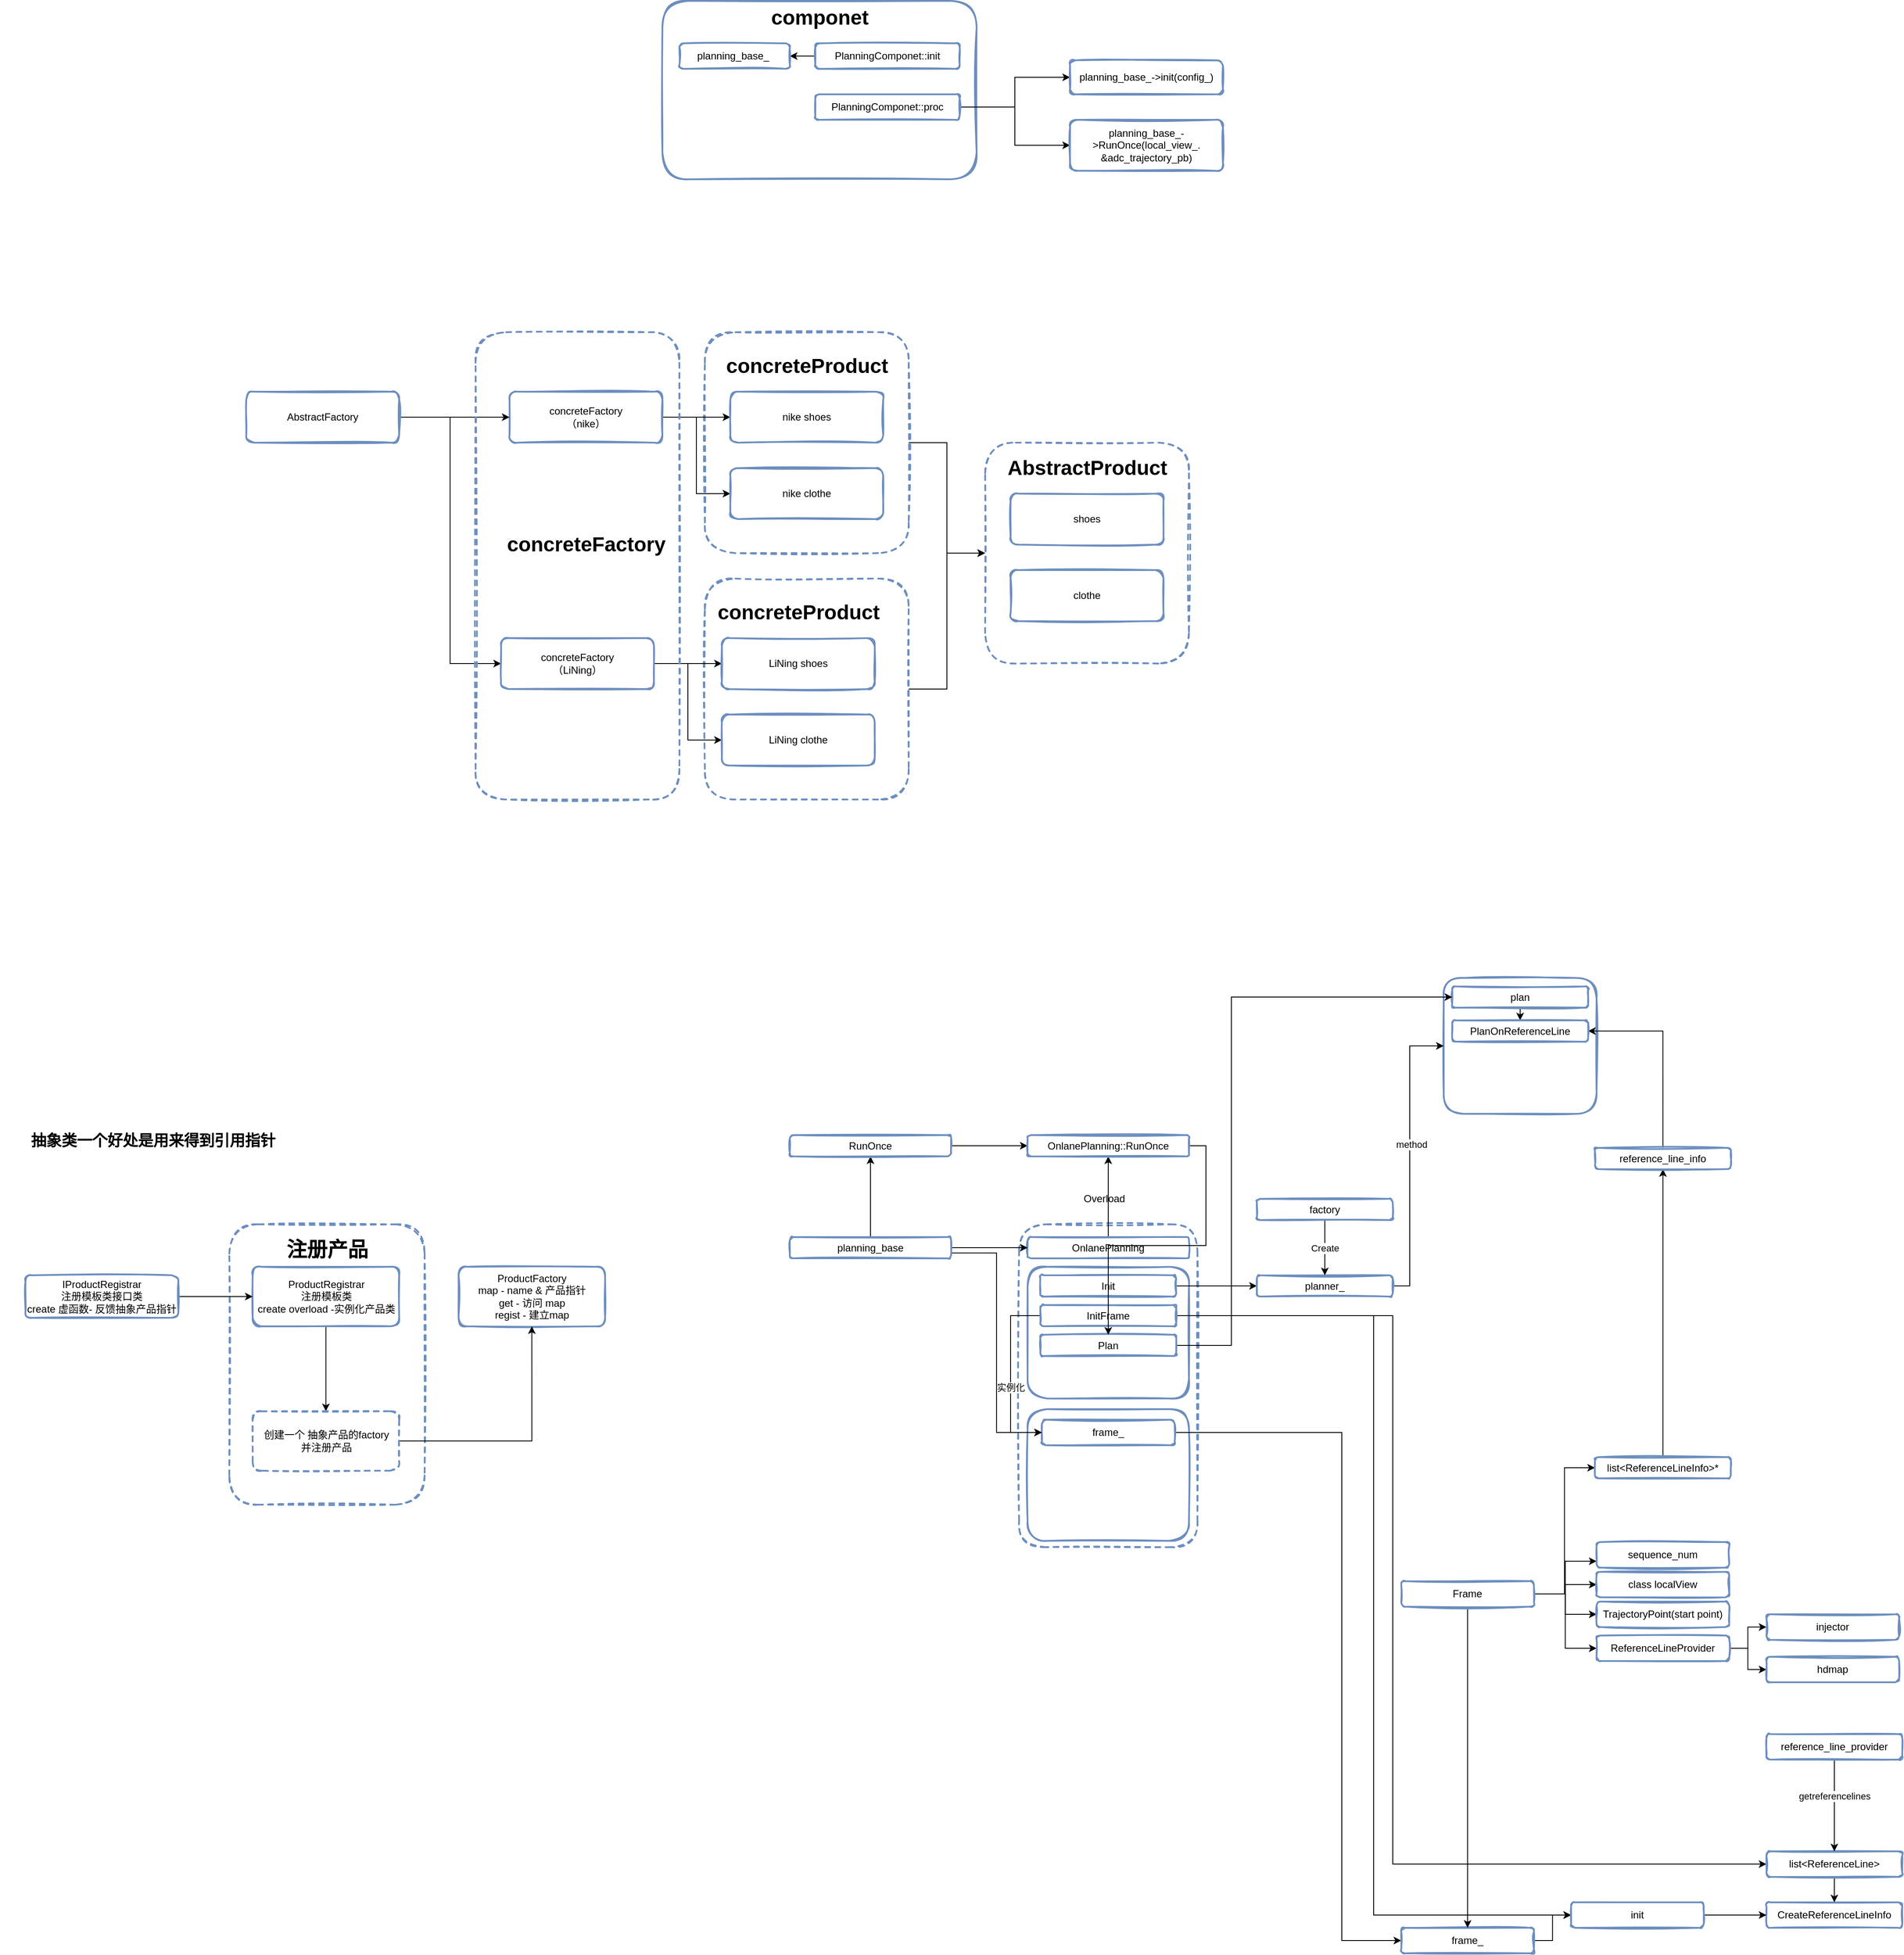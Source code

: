 <mxfile version="15.9.1" type="github">
  <diagram id="pH0H2jRkxLUIcXQToZAL" name="Page-1">
    <mxGraphModel dx="2918" dy="477" grid="1" gridSize="10" guides="1" tooltips="1" connect="1" arrows="1" fold="1" page="1" pageScale="1" pageWidth="827" pageHeight="1169" math="0" shadow="0">
      <root>
        <mxCell id="0" />
        <mxCell id="1" parent="0" />
        <mxCell id="OLF23gt5D9HU0IL08Yxz-53" value="" style="whiteSpace=wrap;html=1;rounded=1;strokeColor=#6c8ebf;strokeWidth=2;fillColor=none;sketch=1;fillWeight=4;hachureGap=8;hachureAngle=45;" vertex="1" parent="1">
          <mxGeometry x="800" y="1190" width="180" height="160" as="geometry" />
        </mxCell>
        <mxCell id="OLF23gt5D9HU0IL08Yxz-18" value="" style="whiteSpace=wrap;html=1;rounded=1;strokeColor=#6c8ebf;strokeWidth=2;fillColor=none;sketch=1;fillWeight=4;hachureGap=8;hachureAngle=45;dashed=1;" vertex="1" parent="1">
          <mxGeometry x="300" y="1480" width="210" height="380" as="geometry" />
        </mxCell>
        <mxCell id="OLF23gt5D9HU0IL08Yxz-21" value="" style="whiteSpace=wrap;html=1;rounded=1;strokeColor=#6c8ebf;strokeWidth=2;fillColor=none;sketch=1;fillWeight=4;hachureGap=8;hachureAngle=45;" vertex="1" parent="1">
          <mxGeometry x="310" y="1697.5" width="190" height="155" as="geometry" />
        </mxCell>
        <mxCell id="DG-uIiS_lhoE1edBFTsL-37" style="edgeStyle=orthogonalEdgeStyle;rounded=0;orthogonalLoop=1;jettySize=auto;html=1;exitX=1;exitY=0.5;exitDx=0;exitDy=0;entryX=0;entryY=0.5;entryDx=0;entryDy=0;" parent="1" source="DG-uIiS_lhoE1edBFTsL-33" target="DG-uIiS_lhoE1edBFTsL-19" edge="1">
          <mxGeometry relative="1" as="geometry" />
        </mxCell>
        <mxCell id="DG-uIiS_lhoE1edBFTsL-33" value="" style="whiteSpace=wrap;html=1;rounded=1;strokeColor=#6c8ebf;strokeWidth=2;fillColor=none;sketch=1;fillWeight=4;hachureGap=8;hachureAngle=45;dashed=1;" parent="1" vertex="1">
          <mxGeometry x="-70" y="720" width="240" height="260" as="geometry" />
        </mxCell>
        <mxCell id="DG-uIiS_lhoE1edBFTsL-36" style="edgeStyle=orthogonalEdgeStyle;rounded=0;orthogonalLoop=1;jettySize=auto;html=1;exitX=1;exitY=0.5;exitDx=0;exitDy=0;" parent="1" source="DG-uIiS_lhoE1edBFTsL-25" target="DG-uIiS_lhoE1edBFTsL-19" edge="1">
          <mxGeometry relative="1" as="geometry" />
        </mxCell>
        <mxCell id="DG-uIiS_lhoE1edBFTsL-25" value="" style="whiteSpace=wrap;html=1;rounded=1;strokeColor=#6c8ebf;strokeWidth=2;fillColor=none;sketch=1;fillWeight=4;hachureGap=8;hachureAngle=45;dashed=1;" parent="1" vertex="1">
          <mxGeometry x="-70" y="430" width="240" height="260" as="geometry" />
        </mxCell>
        <mxCell id="DG-uIiS_lhoE1edBFTsL-8" value="" style="rounded=1;whiteSpace=wrap;html=1;strokeWidth=2;fillWeight=4;hachureGap=8;hachureAngle=45;fillColor=none;sketch=1;strokeColor=#6c8ebf;" parent="1" vertex="1">
          <mxGeometry x="-120" y="40" width="370" height="210" as="geometry" />
        </mxCell>
        <mxCell id="DG-uIiS_lhoE1edBFTsL-3" value="" style="edgeStyle=orthogonalEdgeStyle;rounded=0;orthogonalLoop=1;jettySize=auto;html=1;" parent="1" source="DG-uIiS_lhoE1edBFTsL-1" target="DG-uIiS_lhoE1edBFTsL-2" edge="1">
          <mxGeometry relative="1" as="geometry" />
        </mxCell>
        <mxCell id="DG-uIiS_lhoE1edBFTsL-12" style="edgeStyle=orthogonalEdgeStyle;rounded=0;orthogonalLoop=1;jettySize=auto;html=1;exitX=1;exitY=0.5;exitDx=0;exitDy=0;entryX=0;entryY=0.5;entryDx=0;entryDy=0;" parent="1" source="DG-uIiS_lhoE1edBFTsL-1" target="DG-uIiS_lhoE1edBFTsL-10" edge="1">
          <mxGeometry relative="1" as="geometry" />
        </mxCell>
        <mxCell id="DG-uIiS_lhoE1edBFTsL-1" value="PlanningComponet::proc" style="rounded=1;whiteSpace=wrap;html=1;strokeWidth=2;fillWeight=4;hachureGap=8;hachureAngle=45;fillColor=none;sketch=1;strokeColor=#6c8ebf;" parent="1" vertex="1">
          <mxGeometry x="60" y="150" width="170" height="30" as="geometry" />
        </mxCell>
        <mxCell id="DG-uIiS_lhoE1edBFTsL-2" value="planning_base_-&amp;gt;init(config_)" style="whiteSpace=wrap;html=1;rounded=1;strokeColor=#6c8ebf;strokeWidth=2;fillColor=none;sketch=1;fillWeight=4;hachureGap=8;hachureAngle=45;" parent="1" vertex="1">
          <mxGeometry x="360" y="110" width="180" height="40" as="geometry" />
        </mxCell>
        <mxCell id="DG-uIiS_lhoE1edBFTsL-6" value="" style="edgeStyle=orthogonalEdgeStyle;rounded=0;orthogonalLoop=1;jettySize=auto;html=1;" parent="1" source="DG-uIiS_lhoE1edBFTsL-4" target="DG-uIiS_lhoE1edBFTsL-5" edge="1">
          <mxGeometry relative="1" as="geometry" />
        </mxCell>
        <mxCell id="DG-uIiS_lhoE1edBFTsL-4" value="PlanningComponet::init" style="rounded=1;whiteSpace=wrap;html=1;strokeWidth=2;fillWeight=4;hachureGap=8;hachureAngle=45;fillColor=none;sketch=1;strokeColor=#6c8ebf;" parent="1" vertex="1">
          <mxGeometry x="60" y="90" width="170" height="30" as="geometry" />
        </mxCell>
        <mxCell id="DG-uIiS_lhoE1edBFTsL-5" value="planning_base_&amp;nbsp;" style="rounded=1;whiteSpace=wrap;html=1;strokeWidth=2;fillWeight=4;hachureGap=8;hachureAngle=45;fillColor=none;sketch=1;strokeColor=#6c8ebf;" parent="1" vertex="1">
          <mxGeometry x="-100" y="90" width="130" height="30" as="geometry" />
        </mxCell>
        <mxCell id="DG-uIiS_lhoE1edBFTsL-9" value="componet" style="text;strokeColor=none;fillColor=none;html=1;fontSize=24;fontStyle=1;verticalAlign=middle;align=center;" parent="1" vertex="1">
          <mxGeometry x="15" y="40" width="100" height="40" as="geometry" />
        </mxCell>
        <mxCell id="DG-uIiS_lhoE1edBFTsL-10" value="planning_base_-&amp;gt;RunOnce(local_view_. &amp;amp;adc_trajectory_pb)" style="whiteSpace=wrap;html=1;rounded=1;strokeColor=#6c8ebf;strokeWidth=2;fillColor=none;sketch=1;fillWeight=4;hachureGap=8;hachureAngle=45;" parent="1" vertex="1">
          <mxGeometry x="360" y="180" width="180" height="60" as="geometry" />
        </mxCell>
        <mxCell id="DG-uIiS_lhoE1edBFTsL-15" value="" style="edgeStyle=orthogonalEdgeStyle;rounded=0;orthogonalLoop=1;jettySize=auto;html=1;exitX=1;exitY=0.5;exitDx=0;exitDy=0;" parent="1" source="DG-uIiS_lhoE1edBFTsL-13" target="DG-uIiS_lhoE1edBFTsL-14" edge="1">
          <mxGeometry relative="1" as="geometry">
            <mxPoint y="530" as="sourcePoint" />
          </mxGeometry>
        </mxCell>
        <mxCell id="DG-uIiS_lhoE1edBFTsL-17" style="edgeStyle=orthogonalEdgeStyle;rounded=0;orthogonalLoop=1;jettySize=auto;html=1;exitX=1;exitY=0.5;exitDx=0;exitDy=0;entryX=0;entryY=0.5;entryDx=0;entryDy=0;" parent="1" source="DG-uIiS_lhoE1edBFTsL-13" target="DG-uIiS_lhoE1edBFTsL-16" edge="1">
          <mxGeometry relative="1" as="geometry" />
        </mxCell>
        <mxCell id="DG-uIiS_lhoE1edBFTsL-13" value="concreteFactory&lt;br&gt;（nike）" style="whiteSpace=wrap;html=1;rounded=1;strokeColor=#6c8ebf;strokeWidth=2;fillColor=none;sketch=1;fillWeight=4;hachureGap=8;hachureAngle=45;" parent="1" vertex="1">
          <mxGeometry x="-300" y="500" width="180" height="60" as="geometry" />
        </mxCell>
        <mxCell id="DG-uIiS_lhoE1edBFTsL-14" value="nike shoes" style="whiteSpace=wrap;html=1;rounded=1;strokeColor=#6c8ebf;strokeWidth=2;fillColor=none;sketch=1;fillWeight=4;hachureGap=8;hachureAngle=45;" parent="1" vertex="1">
          <mxGeometry x="-40" y="500" width="180" height="60" as="geometry" />
        </mxCell>
        <mxCell id="DG-uIiS_lhoE1edBFTsL-16" value="nike clothe" style="whiteSpace=wrap;html=1;rounded=1;strokeColor=#6c8ebf;strokeWidth=2;fillColor=none;sketch=1;fillWeight=4;hachureGap=8;hachureAngle=45;" parent="1" vertex="1">
          <mxGeometry x="-40" y="590" width="180" height="60" as="geometry" />
        </mxCell>
        <mxCell id="DG-uIiS_lhoE1edBFTsL-22" style="edgeStyle=orthogonalEdgeStyle;rounded=0;orthogonalLoop=1;jettySize=auto;html=1;exitX=1;exitY=0.5;exitDx=0;exitDy=0;entryX=0;entryY=0.5;entryDx=0;entryDy=0;" parent="1" source="DG-uIiS_lhoE1edBFTsL-21" target="DG-uIiS_lhoE1edBFTsL-13" edge="1">
          <mxGeometry relative="1" as="geometry" />
        </mxCell>
        <mxCell id="DG-uIiS_lhoE1edBFTsL-24" style="edgeStyle=orthogonalEdgeStyle;rounded=0;orthogonalLoop=1;jettySize=auto;html=1;exitX=1;exitY=0.5;exitDx=0;exitDy=0;entryX=0;entryY=0.5;entryDx=0;entryDy=0;" parent="1" source="DG-uIiS_lhoE1edBFTsL-21" target="DG-uIiS_lhoE1edBFTsL-23" edge="1">
          <mxGeometry relative="1" as="geometry" />
        </mxCell>
        <mxCell id="DG-uIiS_lhoE1edBFTsL-21" value="AbstractFactory" style="whiteSpace=wrap;html=1;rounded=1;strokeColor=#6c8ebf;strokeWidth=2;fillColor=none;sketch=1;fillWeight=4;hachureGap=8;hachureAngle=45;" parent="1" vertex="1">
          <mxGeometry x="-610" y="500" width="180" height="60" as="geometry" />
        </mxCell>
        <mxCell id="DG-uIiS_lhoE1edBFTsL-34" style="edgeStyle=orthogonalEdgeStyle;rounded=0;orthogonalLoop=1;jettySize=auto;html=1;exitX=1;exitY=0.5;exitDx=0;exitDy=0;entryX=0;entryY=0.5;entryDx=0;entryDy=0;" parent="1" source="DG-uIiS_lhoE1edBFTsL-23" target="DG-uIiS_lhoE1edBFTsL-30" edge="1">
          <mxGeometry relative="1" as="geometry" />
        </mxCell>
        <mxCell id="DG-uIiS_lhoE1edBFTsL-35" style="edgeStyle=orthogonalEdgeStyle;rounded=0;orthogonalLoop=1;jettySize=auto;html=1;exitX=1;exitY=0.5;exitDx=0;exitDy=0;entryX=0;entryY=0.5;entryDx=0;entryDy=0;" parent="1" source="DG-uIiS_lhoE1edBFTsL-23" target="DG-uIiS_lhoE1edBFTsL-31" edge="1">
          <mxGeometry relative="1" as="geometry" />
        </mxCell>
        <mxCell id="DG-uIiS_lhoE1edBFTsL-23" value="concreteFactory&lt;br&gt;（LiNing）" style="whiteSpace=wrap;html=1;rounded=1;strokeColor=#6c8ebf;strokeWidth=2;fillColor=none;sketch=1;fillWeight=4;hachureGap=8;hachureAngle=45;" parent="1" vertex="1">
          <mxGeometry x="-310" y="790" width="180" height="60" as="geometry" />
        </mxCell>
        <mxCell id="DG-uIiS_lhoE1edBFTsL-28" value="concreteProduct" style="text;strokeColor=none;fillColor=none;html=1;fontSize=24;fontStyle=1;verticalAlign=middle;align=center;dashed=1;" parent="1" vertex="1">
          <mxGeometry y="450" width="100" height="40" as="geometry" />
        </mxCell>
        <mxCell id="DG-uIiS_lhoE1edBFTsL-29" value="" style="group" parent="1" vertex="1" connectable="0">
          <mxGeometry x="260" y="560" width="240" height="260" as="geometry" />
        </mxCell>
        <mxCell id="DG-uIiS_lhoE1edBFTsL-19" value="" style="whiteSpace=wrap;html=1;rounded=1;strokeColor=#6c8ebf;strokeWidth=2;fillColor=none;sketch=1;fillWeight=4;hachureGap=8;hachureAngle=45;dashed=1;" parent="DG-uIiS_lhoE1edBFTsL-29" vertex="1">
          <mxGeometry width="240" height="260" as="geometry" />
        </mxCell>
        <mxCell id="DG-uIiS_lhoE1edBFTsL-20" value="AbstractProduct" style="text;strokeColor=none;fillColor=none;html=1;fontSize=24;fontStyle=1;verticalAlign=middle;align=center;dashed=1;" parent="DG-uIiS_lhoE1edBFTsL-29" vertex="1">
          <mxGeometry x="70" y="10" width="100" height="40" as="geometry" />
        </mxCell>
        <mxCell id="DG-uIiS_lhoE1edBFTsL-26" value="shoes" style="whiteSpace=wrap;html=1;rounded=1;strokeColor=#6c8ebf;strokeWidth=2;fillColor=none;sketch=1;fillWeight=4;hachureGap=8;hachureAngle=45;" parent="DG-uIiS_lhoE1edBFTsL-29" vertex="1">
          <mxGeometry x="30" y="60" width="180" height="60" as="geometry" />
        </mxCell>
        <mxCell id="DG-uIiS_lhoE1edBFTsL-27" value="clothe" style="whiteSpace=wrap;html=1;rounded=1;strokeColor=#6c8ebf;strokeWidth=2;fillColor=none;sketch=1;fillWeight=4;hachureGap=8;hachureAngle=45;" parent="DG-uIiS_lhoE1edBFTsL-29" vertex="1">
          <mxGeometry x="30" y="150" width="180" height="60" as="geometry" />
        </mxCell>
        <mxCell id="DG-uIiS_lhoE1edBFTsL-30" value="LiNing shoes" style="whiteSpace=wrap;html=1;rounded=1;strokeColor=#6c8ebf;strokeWidth=2;fillColor=none;sketch=1;fillWeight=4;hachureGap=8;hachureAngle=45;" parent="1" vertex="1">
          <mxGeometry x="-50" y="790" width="180" height="60" as="geometry" />
        </mxCell>
        <mxCell id="DG-uIiS_lhoE1edBFTsL-31" value="LiNing clothe" style="whiteSpace=wrap;html=1;rounded=1;strokeColor=#6c8ebf;strokeWidth=2;fillColor=none;sketch=1;fillWeight=4;hachureGap=8;hachureAngle=45;" parent="1" vertex="1">
          <mxGeometry x="-50" y="880" width="180" height="60" as="geometry" />
        </mxCell>
        <mxCell id="DG-uIiS_lhoE1edBFTsL-32" value="concreteProduct" style="text;strokeColor=none;fillColor=none;html=1;fontSize=24;fontStyle=1;verticalAlign=middle;align=center;dashed=1;" parent="1" vertex="1">
          <mxGeometry x="-10" y="740" width="100" height="40" as="geometry" />
        </mxCell>
        <mxCell id="DG-uIiS_lhoE1edBFTsL-39" value="" style="whiteSpace=wrap;html=1;rounded=1;strokeColor=#6c8ebf;strokeWidth=2;fillColor=none;sketch=1;fillWeight=4;hachureGap=8;hachureAngle=45;dashed=1;" parent="1" vertex="1">
          <mxGeometry x="-340" y="430" width="240" height="550" as="geometry" />
        </mxCell>
        <mxCell id="DG-uIiS_lhoE1edBFTsL-40" value="concreteFactory" style="text;strokeColor=none;fillColor=none;html=1;fontSize=24;fontStyle=1;verticalAlign=middle;align=center;dashed=1;" parent="1" vertex="1">
          <mxGeometry x="-260" y="660" width="100" height="40" as="geometry" />
        </mxCell>
        <mxCell id="DG-uIiS_lhoE1edBFTsL-75" value="" style="whiteSpace=wrap;html=1;rounded=1;strokeColor=#6c8ebf;strokeWidth=2;fillColor=none;sketch=1;fillWeight=4;hachureGap=8;hachureAngle=45;dashed=1;" parent="1" vertex="1">
          <mxGeometry x="-630" y="1480" width="230" height="330" as="geometry" />
        </mxCell>
        <mxCell id="DG-uIiS_lhoE1edBFTsL-76" value="注册产品" style="text;strokeColor=none;fillColor=none;html=1;fontSize=24;fontStyle=1;verticalAlign=middle;align=center;dashed=1;" parent="1" vertex="1">
          <mxGeometry x="-565" y="1490" width="100" height="40" as="geometry" />
        </mxCell>
        <mxCell id="DG-uIiS_lhoE1edBFTsL-83" style="edgeStyle=orthogonalEdgeStyle;rounded=0;orthogonalLoop=1;jettySize=auto;html=1;exitX=0.5;exitY=1;exitDx=0;exitDy=0;entryX=0.5;entryY=0;entryDx=0;entryDy=0;fontSize=18;" parent="1" source="DG-uIiS_lhoE1edBFTsL-77" target="DG-uIiS_lhoE1edBFTsL-82" edge="1">
          <mxGeometry relative="1" as="geometry" />
        </mxCell>
        <mxCell id="DG-uIiS_lhoE1edBFTsL-77" value="ProductRegistrar&lt;br&gt;注册模板类&lt;br&gt;create&amp;nbsp;overload -实例化产品类" style="whiteSpace=wrap;html=1;rounded=1;strokeColor=#6c8ebf;strokeWidth=2;fillColor=none;sketch=1;fillWeight=4;hachureGap=8;hachureAngle=45;" parent="1" vertex="1">
          <mxGeometry x="-602.5" y="1530" width="172.5" height="70" as="geometry" />
        </mxCell>
        <mxCell id="DG-uIiS_lhoE1edBFTsL-79" style="edgeStyle=orthogonalEdgeStyle;rounded=0;orthogonalLoop=1;jettySize=auto;html=1;exitX=1;exitY=0.5;exitDx=0;exitDy=0;entryX=0;entryY=0.5;entryDx=0;entryDy=0;" parent="1" source="DG-uIiS_lhoE1edBFTsL-78" target="DG-uIiS_lhoE1edBFTsL-77" edge="1">
          <mxGeometry relative="1" as="geometry" />
        </mxCell>
        <mxCell id="DG-uIiS_lhoE1edBFTsL-78" value="IProductRegistrar&lt;br&gt;注册模板类接口类&lt;br&gt;create&amp;nbsp;虚函数-&amp;nbsp;反馈抽象产品指针" style="whiteSpace=wrap;html=1;rounded=1;strokeColor=#6c8ebf;strokeWidth=2;fillColor=none;sketch=1;fillWeight=4;hachureGap=8;hachureAngle=45;" parent="1" vertex="1">
          <mxGeometry x="-870" y="1540" width="180" height="50" as="geometry" />
        </mxCell>
        <mxCell id="DG-uIiS_lhoE1edBFTsL-80" value="ProductFactory&lt;br&gt;map - name &amp;amp;&amp;nbsp;产品指针&lt;br&gt;get -&amp;nbsp;访问&amp;nbsp;map&lt;br&gt;regist -&amp;nbsp;建立map" style="whiteSpace=wrap;html=1;rounded=1;strokeColor=#6c8ebf;strokeWidth=2;fillColor=none;sketch=1;fillWeight=4;hachureGap=8;hachureAngle=45;" parent="1" vertex="1">
          <mxGeometry x="-360" y="1530" width="172.5" height="70" as="geometry" />
        </mxCell>
        <mxCell id="DG-uIiS_lhoE1edBFTsL-81" value="&lt;font style=&quot;font-size: 18px&quot;&gt;抽象类一个好处是用来得到引用指针&lt;/font&gt;" style="text;strokeColor=none;fillColor=none;html=1;fontSize=24;fontStyle=1;verticalAlign=middle;align=center;dashed=1;" parent="1" vertex="1">
          <mxGeometry x="-900" y="1360" width="360" height="40" as="geometry" />
        </mxCell>
        <mxCell id="DG-uIiS_lhoE1edBFTsL-84" style="edgeStyle=orthogonalEdgeStyle;rounded=0;orthogonalLoop=1;jettySize=auto;html=1;exitX=1;exitY=0.5;exitDx=0;exitDy=0;entryX=0.5;entryY=1;entryDx=0;entryDy=0;fontSize=18;" parent="1" source="DG-uIiS_lhoE1edBFTsL-82" target="DG-uIiS_lhoE1edBFTsL-80" edge="1">
          <mxGeometry relative="1" as="geometry" />
        </mxCell>
        <mxCell id="DG-uIiS_lhoE1edBFTsL-82" value="创建一个&amp;nbsp;抽象产品的factory&lt;br&gt;并注册产品" style="whiteSpace=wrap;html=1;rounded=1;strokeColor=#6c8ebf;strokeWidth=2;fillColor=none;sketch=1;fillWeight=4;hachureGap=8;hachureAngle=45;dashed=1;" parent="1" vertex="1">
          <mxGeometry x="-602.5" y="1700" width="172.5" height="70" as="geometry" />
        </mxCell>
        <mxCell id="OLF23gt5D9HU0IL08Yxz-29" style="edgeStyle=orthogonalEdgeStyle;rounded=0;orthogonalLoop=1;jettySize=auto;html=1;exitX=1;exitY=0.5;exitDx=0;exitDy=0;" edge="1" parent="1" source="OLF23gt5D9HU0IL08Yxz-9" target="OLF23gt5D9HU0IL08Yxz-28">
          <mxGeometry relative="1" as="geometry">
            <Array as="points">
              <mxPoint x="680" y="1725" />
              <mxPoint x="680" y="2323" />
            </Array>
          </mxGeometry>
        </mxCell>
        <mxCell id="OLF23gt5D9HU0IL08Yxz-9" value="frame_" style="whiteSpace=wrap;html=1;rounded=1;strokeColor=#6c8ebf;strokeWidth=2;fillColor=none;sketch=1;fillWeight=4;hachureGap=8;hachureAngle=45;" vertex="1" parent="1">
          <mxGeometry x="326.88" y="1710" width="156.25" height="30" as="geometry" />
        </mxCell>
        <mxCell id="OLF23gt5D9HU0IL08Yxz-73" style="edgeStyle=orthogonalEdgeStyle;rounded=0;orthogonalLoop=1;jettySize=auto;html=1;exitX=0.5;exitY=0;exitDx=0;exitDy=0;entryX=0.5;entryY=1;entryDx=0;entryDy=0;" edge="1" parent="1" source="OLF23gt5D9HU0IL08Yxz-10" target="OLF23gt5D9HU0IL08Yxz-72">
          <mxGeometry relative="1" as="geometry" />
        </mxCell>
        <mxCell id="OLF23gt5D9HU0IL08Yxz-10" value="OnlanePlanning" style="whiteSpace=wrap;html=1;rounded=1;strokeColor=#6c8ebf;strokeWidth=2;fillColor=none;sketch=1;fillWeight=4;hachureGap=8;hachureAngle=45;" vertex="1" parent="1">
          <mxGeometry x="310" y="1495" width="190" height="25" as="geometry" />
        </mxCell>
        <mxCell id="OLF23gt5D9HU0IL08Yxz-12" value="" style="whiteSpace=wrap;html=1;rounded=1;strokeColor=#6c8ebf;strokeWidth=2;fillColor=none;sketch=1;fillWeight=4;hachureGap=8;hachureAngle=45;" vertex="1" parent="1">
          <mxGeometry x="310" y="1530" width="190" height="155" as="geometry" />
        </mxCell>
        <mxCell id="OLF23gt5D9HU0IL08Yxz-27" value="实例化" style="edgeStyle=orthogonalEdgeStyle;rounded=0;orthogonalLoop=1;jettySize=auto;html=1;exitX=0;exitY=0.5;exitDx=0;exitDy=0;" edge="1" parent="1" source="OLF23gt5D9HU0IL08Yxz-13" target="OLF23gt5D9HU0IL08Yxz-9">
          <mxGeometry x="0.143" relative="1" as="geometry">
            <Array as="points">
              <mxPoint x="290" y="1588" />
              <mxPoint x="290" y="1725" />
            </Array>
            <mxPoint as="offset" />
          </mxGeometry>
        </mxCell>
        <mxCell id="OLF23gt5D9HU0IL08Yxz-63" style="edgeStyle=orthogonalEdgeStyle;rounded=0;orthogonalLoop=1;jettySize=auto;html=1;exitX=1;exitY=0.5;exitDx=0;exitDy=0;entryX=0;entryY=0.5;entryDx=0;entryDy=0;" edge="1" parent="1" source="OLF23gt5D9HU0IL08Yxz-13" target="OLF23gt5D9HU0IL08Yxz-59">
          <mxGeometry relative="1" as="geometry" />
        </mxCell>
        <mxCell id="OLF23gt5D9HU0IL08Yxz-66" style="edgeStyle=orthogonalEdgeStyle;rounded=0;orthogonalLoop=1;jettySize=auto;html=1;exitX=1;exitY=0.5;exitDx=0;exitDy=0;entryX=0;entryY=0.5;entryDx=0;entryDy=0;" edge="1" parent="1" source="OLF23gt5D9HU0IL08Yxz-13" target="OLF23gt5D9HU0IL08Yxz-64">
          <mxGeometry relative="1" as="geometry">
            <Array as="points">
              <mxPoint x="740" y="1588" />
              <mxPoint x="740" y="2233" />
            </Array>
          </mxGeometry>
        </mxCell>
        <mxCell id="OLF23gt5D9HU0IL08Yxz-13" value="InitFrame" style="whiteSpace=wrap;html=1;rounded=1;strokeColor=#6c8ebf;strokeWidth=2;fillColor=none;sketch=1;fillWeight=4;hachureGap=8;hachureAngle=45;" vertex="1" parent="1">
          <mxGeometry x="325" y="1575" width="160" height="25" as="geometry" />
        </mxCell>
        <mxCell id="OLF23gt5D9HU0IL08Yxz-16" style="edgeStyle=orthogonalEdgeStyle;rounded=0;orthogonalLoop=1;jettySize=auto;html=1;exitX=1;exitY=0.5;exitDx=0;exitDy=0;" edge="1" parent="1" source="OLF23gt5D9HU0IL08Yxz-14" target="OLF23gt5D9HU0IL08Yxz-15">
          <mxGeometry relative="1" as="geometry" />
        </mxCell>
        <mxCell id="OLF23gt5D9HU0IL08Yxz-14" value="Init" style="whiteSpace=wrap;html=1;rounded=1;strokeColor=#6c8ebf;strokeWidth=2;fillColor=none;sketch=1;fillWeight=4;hachureGap=8;hachureAngle=45;" vertex="1" parent="1">
          <mxGeometry x="325" y="1540" width="160" height="25" as="geometry" />
        </mxCell>
        <mxCell id="OLF23gt5D9HU0IL08Yxz-46" style="edgeStyle=orthogonalEdgeStyle;rounded=0;orthogonalLoop=1;jettySize=auto;html=1;exitX=1;exitY=0.5;exitDx=0;exitDy=0;entryX=0;entryY=0.5;entryDx=0;entryDy=0;" edge="1" parent="1" source="OLF23gt5D9HU0IL08Yxz-15" target="OLF23gt5D9HU0IL08Yxz-53">
          <mxGeometry relative="1" as="geometry">
            <Array as="points">
              <mxPoint x="760" y="1553" />
              <mxPoint x="760" y="1270" />
            </Array>
          </mxGeometry>
        </mxCell>
        <mxCell id="OLF23gt5D9HU0IL08Yxz-47" value="method" style="edgeLabel;html=1;align=center;verticalAlign=middle;resizable=0;points=[];" vertex="1" connectable="0" parent="OLF23gt5D9HU0IL08Yxz-46">
          <mxGeometry x="0.091" y="-2" relative="1" as="geometry">
            <mxPoint as="offset" />
          </mxGeometry>
        </mxCell>
        <mxCell id="OLF23gt5D9HU0IL08Yxz-15" value="planner_" style="whiteSpace=wrap;html=1;rounded=1;strokeColor=#6c8ebf;strokeWidth=2;fillColor=none;sketch=1;fillWeight=4;hachureGap=8;hachureAngle=45;" vertex="1" parent="1">
          <mxGeometry x="580" y="1540" width="160" height="25" as="geometry" />
        </mxCell>
        <mxCell id="OLF23gt5D9HU0IL08Yxz-20" value="Create" style="edgeStyle=orthogonalEdgeStyle;rounded=0;orthogonalLoop=1;jettySize=auto;html=1;exitX=0.5;exitY=1;exitDx=0;exitDy=0;entryX=0.5;entryY=0;entryDx=0;entryDy=0;" edge="1" parent="1" source="OLF23gt5D9HU0IL08Yxz-19" target="OLF23gt5D9HU0IL08Yxz-15">
          <mxGeometry relative="1" as="geometry" />
        </mxCell>
        <mxCell id="OLF23gt5D9HU0IL08Yxz-19" value="factory" style="whiteSpace=wrap;html=1;rounded=1;strokeColor=#6c8ebf;strokeWidth=2;fillColor=none;sketch=1;fillWeight=4;hachureGap=8;hachureAngle=45;" vertex="1" parent="1">
          <mxGeometry x="580" y="1450" width="160" height="25" as="geometry" />
        </mxCell>
        <mxCell id="OLF23gt5D9HU0IL08Yxz-23" style="edgeStyle=orthogonalEdgeStyle;rounded=0;orthogonalLoop=1;jettySize=auto;html=1;exitX=1;exitY=0.5;exitDx=0;exitDy=0;" edge="1" parent="1" source="OLF23gt5D9HU0IL08Yxz-22" target="OLF23gt5D9HU0IL08Yxz-10">
          <mxGeometry relative="1" as="geometry" />
        </mxCell>
        <mxCell id="OLF23gt5D9HU0IL08Yxz-25" style="edgeStyle=orthogonalEdgeStyle;rounded=0;orthogonalLoop=1;jettySize=auto;html=1;exitX=1;exitY=0.75;exitDx=0;exitDy=0;entryX=0;entryY=0.5;entryDx=0;entryDy=0;" edge="1" parent="1" source="OLF23gt5D9HU0IL08Yxz-22" target="OLF23gt5D9HU0IL08Yxz-9">
          <mxGeometry relative="1" as="geometry" />
        </mxCell>
        <mxCell id="OLF23gt5D9HU0IL08Yxz-71" style="edgeStyle=orthogonalEdgeStyle;rounded=0;orthogonalLoop=1;jettySize=auto;html=1;exitX=0.5;exitY=0;exitDx=0;exitDy=0;entryX=0.5;entryY=1;entryDx=0;entryDy=0;" edge="1" parent="1" source="OLF23gt5D9HU0IL08Yxz-22" target="OLF23gt5D9HU0IL08Yxz-70">
          <mxGeometry relative="1" as="geometry" />
        </mxCell>
        <mxCell id="OLF23gt5D9HU0IL08Yxz-22" value="planning_base" style="whiteSpace=wrap;html=1;rounded=1;strokeColor=#6c8ebf;strokeWidth=2;fillColor=none;sketch=1;fillWeight=4;hachureGap=8;hachureAngle=45;" vertex="1" parent="1">
          <mxGeometry x="30" y="1495" width="190" height="25" as="geometry" />
        </mxCell>
        <mxCell id="OLF23gt5D9HU0IL08Yxz-60" style="edgeStyle=orthogonalEdgeStyle;rounded=0;orthogonalLoop=1;jettySize=auto;html=1;exitX=1;exitY=0.5;exitDx=0;exitDy=0;entryX=0;entryY=0.5;entryDx=0;entryDy=0;" edge="1" parent="1" source="OLF23gt5D9HU0IL08Yxz-28" target="OLF23gt5D9HU0IL08Yxz-59">
          <mxGeometry relative="1" as="geometry" />
        </mxCell>
        <mxCell id="OLF23gt5D9HU0IL08Yxz-28" value="frame_" style="whiteSpace=wrap;html=1;rounded=1;strokeColor=#6c8ebf;strokeWidth=2;fillColor=none;sketch=1;fillWeight=4;hachureGap=8;hachureAngle=45;" vertex="1" parent="1">
          <mxGeometry x="750" y="2308" width="156.25" height="30" as="geometry" />
        </mxCell>
        <mxCell id="OLF23gt5D9HU0IL08Yxz-31" style="edgeStyle=orthogonalEdgeStyle;rounded=0;orthogonalLoop=1;jettySize=auto;html=1;exitX=0.5;exitY=1;exitDx=0;exitDy=0;entryX=0.5;entryY=0;entryDx=0;entryDy=0;" edge="1" parent="1" source="OLF23gt5D9HU0IL08Yxz-30" target="OLF23gt5D9HU0IL08Yxz-28">
          <mxGeometry relative="1" as="geometry" />
        </mxCell>
        <mxCell id="OLF23gt5D9HU0IL08Yxz-36" style="edgeStyle=orthogonalEdgeStyle;rounded=0;orthogonalLoop=1;jettySize=auto;html=1;exitX=1;exitY=0.5;exitDx=0;exitDy=0;entryX=0;entryY=0.75;entryDx=0;entryDy=0;" edge="1" parent="1" source="OLF23gt5D9HU0IL08Yxz-30" target="OLF23gt5D9HU0IL08Yxz-32">
          <mxGeometry relative="1" as="geometry" />
        </mxCell>
        <mxCell id="OLF23gt5D9HU0IL08Yxz-37" style="edgeStyle=orthogonalEdgeStyle;rounded=0;orthogonalLoop=1;jettySize=auto;html=1;exitX=1;exitY=0.5;exitDx=0;exitDy=0;" edge="1" parent="1" source="OLF23gt5D9HU0IL08Yxz-30" target="OLF23gt5D9HU0IL08Yxz-33">
          <mxGeometry relative="1" as="geometry" />
        </mxCell>
        <mxCell id="OLF23gt5D9HU0IL08Yxz-38" style="edgeStyle=orthogonalEdgeStyle;rounded=0;orthogonalLoop=1;jettySize=auto;html=1;exitX=1;exitY=0.5;exitDx=0;exitDy=0;entryX=0;entryY=0.5;entryDx=0;entryDy=0;" edge="1" parent="1" source="OLF23gt5D9HU0IL08Yxz-30" target="OLF23gt5D9HU0IL08Yxz-34">
          <mxGeometry relative="1" as="geometry" />
        </mxCell>
        <mxCell id="OLF23gt5D9HU0IL08Yxz-39" style="edgeStyle=orthogonalEdgeStyle;rounded=0;orthogonalLoop=1;jettySize=auto;html=1;exitX=1;exitY=0.5;exitDx=0;exitDy=0;entryX=0;entryY=0.5;entryDx=0;entryDy=0;" edge="1" parent="1" source="OLF23gt5D9HU0IL08Yxz-30" target="OLF23gt5D9HU0IL08Yxz-35">
          <mxGeometry relative="1" as="geometry" />
        </mxCell>
        <mxCell id="OLF23gt5D9HU0IL08Yxz-49" style="edgeStyle=orthogonalEdgeStyle;rounded=0;orthogonalLoop=1;jettySize=auto;html=1;exitX=1;exitY=0.5;exitDx=0;exitDy=0;entryX=0;entryY=0.5;entryDx=0;entryDy=0;" edge="1" parent="1" source="OLF23gt5D9HU0IL08Yxz-30" target="OLF23gt5D9HU0IL08Yxz-48">
          <mxGeometry relative="1" as="geometry" />
        </mxCell>
        <mxCell id="OLF23gt5D9HU0IL08Yxz-30" value="Frame" style="whiteSpace=wrap;html=1;rounded=1;strokeColor=#6c8ebf;strokeWidth=2;fillColor=none;sketch=1;fillWeight=4;hachureGap=8;hachureAngle=45;" vertex="1" parent="1">
          <mxGeometry x="750" y="1900" width="156.25" height="30" as="geometry" />
        </mxCell>
        <mxCell id="OLF23gt5D9HU0IL08Yxz-32" value="sequence_num" style="whiteSpace=wrap;html=1;rounded=1;strokeColor=#6c8ebf;strokeWidth=2;fillColor=none;sketch=1;fillWeight=4;hachureGap=8;hachureAngle=45;" vertex="1" parent="1">
          <mxGeometry x="980" y="1854" width="156.25" height="30" as="geometry" />
        </mxCell>
        <mxCell id="OLF23gt5D9HU0IL08Yxz-33" value="class localView" style="whiteSpace=wrap;html=1;rounded=1;strokeColor=#6c8ebf;strokeWidth=2;fillColor=none;sketch=1;fillWeight=4;hachureGap=8;hachureAngle=45;" vertex="1" parent="1">
          <mxGeometry x="980" y="1889" width="156.25" height="30" as="geometry" />
        </mxCell>
        <mxCell id="OLF23gt5D9HU0IL08Yxz-34" value="TrajectoryPoint(start point)" style="whiteSpace=wrap;html=1;rounded=1;strokeColor=#6c8ebf;strokeWidth=2;fillColor=none;sketch=1;fillWeight=4;hachureGap=8;hachureAngle=45;" vertex="1" parent="1">
          <mxGeometry x="980" y="1924" width="156.25" height="30" as="geometry" />
        </mxCell>
        <mxCell id="OLF23gt5D9HU0IL08Yxz-42" style="edgeStyle=orthogonalEdgeStyle;rounded=0;orthogonalLoop=1;jettySize=auto;html=1;exitX=1;exitY=0.5;exitDx=0;exitDy=0;entryX=0;entryY=0.5;entryDx=0;entryDy=0;" edge="1" parent="1" source="OLF23gt5D9HU0IL08Yxz-35" target="OLF23gt5D9HU0IL08Yxz-40">
          <mxGeometry relative="1" as="geometry" />
        </mxCell>
        <mxCell id="OLF23gt5D9HU0IL08Yxz-43" style="edgeStyle=orthogonalEdgeStyle;rounded=0;orthogonalLoop=1;jettySize=auto;html=1;exitX=1;exitY=0.5;exitDx=0;exitDy=0;entryX=0;entryY=0.5;entryDx=0;entryDy=0;" edge="1" parent="1" source="OLF23gt5D9HU0IL08Yxz-35" target="OLF23gt5D9HU0IL08Yxz-41">
          <mxGeometry relative="1" as="geometry" />
        </mxCell>
        <mxCell id="OLF23gt5D9HU0IL08Yxz-35" value="ReferenceLineProvider" style="whiteSpace=wrap;html=1;rounded=1;strokeColor=#6c8ebf;strokeWidth=2;fillColor=none;sketch=1;fillWeight=4;hachureGap=8;hachureAngle=45;" vertex="1" parent="1">
          <mxGeometry x="980" y="1964" width="156.25" height="30" as="geometry" />
        </mxCell>
        <mxCell id="OLF23gt5D9HU0IL08Yxz-40" value="injector" style="whiteSpace=wrap;html=1;rounded=1;strokeColor=#6c8ebf;strokeWidth=2;fillColor=none;sketch=1;fillWeight=4;hachureGap=8;hachureAngle=45;" vertex="1" parent="1">
          <mxGeometry x="1180" y="1939" width="156.25" height="30" as="geometry" />
        </mxCell>
        <mxCell id="OLF23gt5D9HU0IL08Yxz-41" value="hdmap" style="whiteSpace=wrap;html=1;rounded=1;strokeColor=#6c8ebf;strokeWidth=2;fillColor=none;sketch=1;fillWeight=4;hachureGap=8;hachureAngle=45;" vertex="1" parent="1">
          <mxGeometry x="1180" y="1989" width="156.25" height="30" as="geometry" />
        </mxCell>
        <mxCell id="OLF23gt5D9HU0IL08Yxz-55" style="edgeStyle=orthogonalEdgeStyle;rounded=0;orthogonalLoop=1;jettySize=auto;html=1;exitX=0.5;exitY=1;exitDx=0;exitDy=0;entryX=0.5;entryY=0;entryDx=0;entryDy=0;" edge="1" parent="1" source="OLF23gt5D9HU0IL08Yxz-45" target="OLF23gt5D9HU0IL08Yxz-52">
          <mxGeometry relative="1" as="geometry" />
        </mxCell>
        <mxCell id="OLF23gt5D9HU0IL08Yxz-45" value="plan" style="whiteSpace=wrap;html=1;rounded=1;strokeColor=#6c8ebf;strokeWidth=2;fillColor=none;sketch=1;fillWeight=4;hachureGap=8;hachureAngle=45;" vertex="1" parent="1">
          <mxGeometry x="810" y="1200" width="160" height="25" as="geometry" />
        </mxCell>
        <mxCell id="OLF23gt5D9HU0IL08Yxz-51" style="edgeStyle=orthogonalEdgeStyle;rounded=0;orthogonalLoop=1;jettySize=auto;html=1;exitX=0.5;exitY=0;exitDx=0;exitDy=0;entryX=0.5;entryY=1;entryDx=0;entryDy=0;" edge="1" parent="1" source="OLF23gt5D9HU0IL08Yxz-48" target="OLF23gt5D9HU0IL08Yxz-50">
          <mxGeometry relative="1" as="geometry" />
        </mxCell>
        <mxCell id="OLF23gt5D9HU0IL08Yxz-48" value="list&amp;lt;ReferenceLineInfo&amp;gt;*" style="whiteSpace=wrap;html=1;rounded=1;strokeColor=#6c8ebf;strokeWidth=2;fillColor=none;sketch=1;fillWeight=4;hachureGap=8;hachureAngle=45;" vertex="1" parent="1">
          <mxGeometry x="978.13" y="1754" width="160" height="25" as="geometry" />
        </mxCell>
        <mxCell id="OLF23gt5D9HU0IL08Yxz-54" style="edgeStyle=orthogonalEdgeStyle;rounded=0;orthogonalLoop=1;jettySize=auto;html=1;exitX=0.5;exitY=0;exitDx=0;exitDy=0;entryX=1;entryY=0.5;entryDx=0;entryDy=0;" edge="1" parent="1" source="OLF23gt5D9HU0IL08Yxz-50" target="OLF23gt5D9HU0IL08Yxz-52">
          <mxGeometry relative="1" as="geometry">
            <mxPoint x="1057.739" y="1270" as="targetPoint" />
          </mxGeometry>
        </mxCell>
        <mxCell id="OLF23gt5D9HU0IL08Yxz-50" value="reference_line_info" style="whiteSpace=wrap;html=1;rounded=1;strokeColor=#6c8ebf;strokeWidth=2;fillColor=none;sketch=1;fillWeight=4;hachureGap=8;hachureAngle=45;" vertex="1" parent="1">
          <mxGeometry x="978.13" y="1390" width="160" height="25" as="geometry" />
        </mxCell>
        <mxCell id="OLF23gt5D9HU0IL08Yxz-52" value="PlanOnReferenceLine" style="whiteSpace=wrap;html=1;rounded=1;strokeColor=#6c8ebf;strokeWidth=2;fillColor=none;sketch=1;fillWeight=4;hachureGap=8;hachureAngle=45;" vertex="1" parent="1">
          <mxGeometry x="810" y="1240" width="160" height="25" as="geometry" />
        </mxCell>
        <mxCell id="OLF23gt5D9HU0IL08Yxz-57" style="edgeStyle=orthogonalEdgeStyle;rounded=0;orthogonalLoop=1;jettySize=auto;html=1;exitX=1;exitY=0.5;exitDx=0;exitDy=0;entryX=0;entryY=0.5;entryDx=0;entryDy=0;" edge="1" parent="1" source="OLF23gt5D9HU0IL08Yxz-56" target="OLF23gt5D9HU0IL08Yxz-45">
          <mxGeometry relative="1" as="geometry">
            <Array as="points">
              <mxPoint x="550" y="1623" />
              <mxPoint x="550" y="1213" />
            </Array>
          </mxGeometry>
        </mxCell>
        <mxCell id="OLF23gt5D9HU0IL08Yxz-56" value="Plan" style="whiteSpace=wrap;html=1;rounded=1;strokeColor=#6c8ebf;strokeWidth=2;fillColor=none;sketch=1;fillWeight=4;hachureGap=8;hachureAngle=45;" vertex="1" parent="1">
          <mxGeometry x="325" y="1610" width="160" height="25" as="geometry" />
        </mxCell>
        <mxCell id="OLF23gt5D9HU0IL08Yxz-58" value="CreateReferenceLineInfo" style="whiteSpace=wrap;html=1;rounded=1;strokeColor=#6c8ebf;strokeWidth=2;fillColor=none;sketch=1;fillWeight=4;hachureGap=8;hachureAngle=45;" vertex="1" parent="1">
          <mxGeometry x="1180" y="2278" width="160" height="30" as="geometry" />
        </mxCell>
        <mxCell id="OLF23gt5D9HU0IL08Yxz-62" style="edgeStyle=orthogonalEdgeStyle;rounded=0;orthogonalLoop=1;jettySize=auto;html=1;exitX=1;exitY=0.5;exitDx=0;exitDy=0;entryX=0;entryY=0.5;entryDx=0;entryDy=0;" edge="1" parent="1" source="OLF23gt5D9HU0IL08Yxz-59" target="OLF23gt5D9HU0IL08Yxz-58">
          <mxGeometry relative="1" as="geometry" />
        </mxCell>
        <mxCell id="OLF23gt5D9HU0IL08Yxz-59" value="init" style="whiteSpace=wrap;html=1;rounded=1;strokeColor=#6c8ebf;strokeWidth=2;fillColor=none;sketch=1;fillWeight=4;hachureGap=8;hachureAngle=45;" vertex="1" parent="1">
          <mxGeometry x="950" y="2278" width="156.25" height="30" as="geometry" />
        </mxCell>
        <mxCell id="OLF23gt5D9HU0IL08Yxz-65" style="edgeStyle=orthogonalEdgeStyle;rounded=0;orthogonalLoop=1;jettySize=auto;html=1;exitX=0.5;exitY=1;exitDx=0;exitDy=0;entryX=0.5;entryY=0;entryDx=0;entryDy=0;" edge="1" parent="1" source="OLF23gt5D9HU0IL08Yxz-64" target="OLF23gt5D9HU0IL08Yxz-58">
          <mxGeometry relative="1" as="geometry" />
        </mxCell>
        <mxCell id="OLF23gt5D9HU0IL08Yxz-64" value="list&amp;lt;ReferenceLine&amp;gt;" style="whiteSpace=wrap;html=1;rounded=1;strokeColor=#6c8ebf;strokeWidth=2;fillColor=none;sketch=1;fillWeight=4;hachureGap=8;hachureAngle=45;" vertex="1" parent="1">
          <mxGeometry x="1180" y="2218" width="160" height="30" as="geometry" />
        </mxCell>
        <mxCell id="OLF23gt5D9HU0IL08Yxz-68" value="" style="edgeStyle=orthogonalEdgeStyle;rounded=0;orthogonalLoop=1;jettySize=auto;html=1;" edge="1" parent="1" source="OLF23gt5D9HU0IL08Yxz-67" target="OLF23gt5D9HU0IL08Yxz-64">
          <mxGeometry relative="1" as="geometry" />
        </mxCell>
        <mxCell id="OLF23gt5D9HU0IL08Yxz-69" value="getreferencelines" style="edgeLabel;html=1;align=center;verticalAlign=middle;resizable=0;points=[];" vertex="1" connectable="0" parent="OLF23gt5D9HU0IL08Yxz-68">
          <mxGeometry x="-0.202" relative="1" as="geometry">
            <mxPoint as="offset" />
          </mxGeometry>
        </mxCell>
        <mxCell id="OLF23gt5D9HU0IL08Yxz-67" value="reference_line_provider" style="whiteSpace=wrap;html=1;rounded=1;strokeColor=#6c8ebf;strokeWidth=2;fillColor=none;sketch=1;fillWeight=4;hachureGap=8;hachureAngle=45;" vertex="1" parent="1">
          <mxGeometry x="1180" y="2080" width="160" height="30" as="geometry" />
        </mxCell>
        <mxCell id="OLF23gt5D9HU0IL08Yxz-74" style="edgeStyle=orthogonalEdgeStyle;rounded=0;orthogonalLoop=1;jettySize=auto;html=1;exitX=1;exitY=0.5;exitDx=0;exitDy=0;entryX=0;entryY=0.5;entryDx=0;entryDy=0;" edge="1" parent="1" source="OLF23gt5D9HU0IL08Yxz-70" target="OLF23gt5D9HU0IL08Yxz-72">
          <mxGeometry relative="1" as="geometry" />
        </mxCell>
        <mxCell id="OLF23gt5D9HU0IL08Yxz-70" value="RunOnce" style="whiteSpace=wrap;html=1;rounded=1;strokeColor=#6c8ebf;strokeWidth=2;fillColor=none;sketch=1;fillWeight=4;hachureGap=8;hachureAngle=45;" vertex="1" parent="1">
          <mxGeometry x="30" y="1375" width="190" height="25" as="geometry" />
        </mxCell>
        <mxCell id="OLF23gt5D9HU0IL08Yxz-76" style="edgeStyle=orthogonalEdgeStyle;rounded=0;orthogonalLoop=1;jettySize=auto;html=1;exitX=1;exitY=0.5;exitDx=0;exitDy=0;entryX=0.5;entryY=0;entryDx=0;entryDy=0;" edge="1" parent="1" source="OLF23gt5D9HU0IL08Yxz-72" target="OLF23gt5D9HU0IL08Yxz-56">
          <mxGeometry relative="1" as="geometry" />
        </mxCell>
        <mxCell id="OLF23gt5D9HU0IL08Yxz-72" value="OnlanePlanning::RunOnce" style="whiteSpace=wrap;html=1;rounded=1;strokeColor=#6c8ebf;strokeWidth=2;fillColor=none;sketch=1;fillWeight=4;hachureGap=8;hachureAngle=45;" vertex="1" parent="1">
          <mxGeometry x="310" y="1375" width="190" height="25" as="geometry" />
        </mxCell>
        <mxCell id="OLF23gt5D9HU0IL08Yxz-75" value="Overload" style="text;html=1;align=center;verticalAlign=middle;resizable=0;points=[];autosize=1;strokeColor=none;fillColor=none;" vertex="1" parent="1">
          <mxGeometry x="370" y="1440" width="60" height="20" as="geometry" />
        </mxCell>
      </root>
    </mxGraphModel>
  </diagram>
</mxfile>

